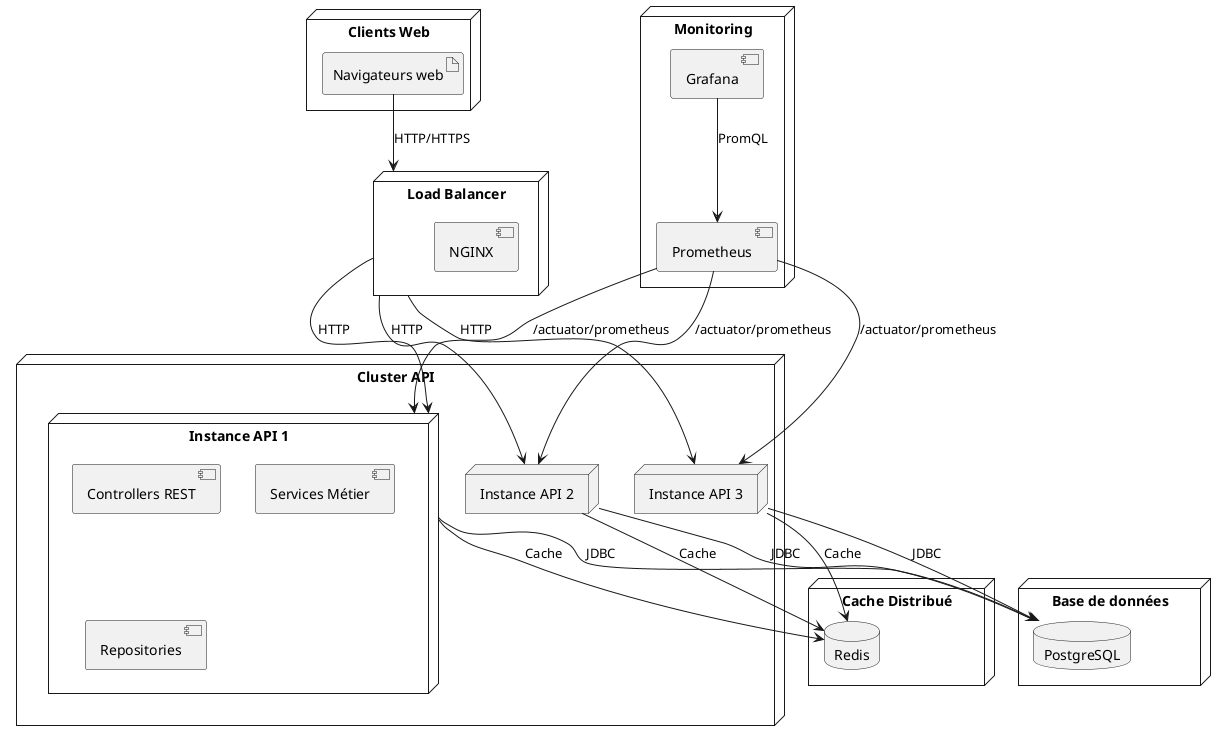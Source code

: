 @startuml

node "Clients Web" {
  artifact "Navigateurs web"
}

node "Load Balancer" as lb {
  component "NGINX"
}

node "Cluster API" {
  node "Instance API 1" {
    component "Controllers REST"
    component "Services Métier"
    component "Repositories"
  }
  node "Instance API 2" {
    component "Controllers REST"
    component "Services Métier"
    component "Repositories"
  }
  node "Instance API 3" {
    component "Controllers REST"
    component "Services Métier"
    component "Repositories"
  }
}

node "Cache Distribué" {
  database "Redis"
}

node "Base de données" {
  database "PostgreSQL"
}

node "Monitoring" {
  component "Prometheus"
  component "Grafana"
}

"Navigateurs web" --> lb : HTTP/HTTPS

"Grafana" --> "Prometheus" : PromQL

lb --> "Instance API 1" : HTTP
lb --> "Instance API 2" : HTTP
lb --> "Instance API 3" : HTTP

"Instance API 1" --> "Redis" : Cache
"Instance API 2" --> "Redis" : Cache
"Instance API 3" --> "Redis" : Cache

"Instance API 1" --> "PostgreSQL" : JDBC
"Instance API 2" --> "PostgreSQL" : JDBC
"Instance API 3" --> "PostgreSQL" : JDBC

"Prometheus" --> "Instance API 1" : /actuator/prometheus
"Prometheus" --> "Instance API 2" : /actuator/prometheus
"Prometheus" --> "Instance API 3" : /actuator/prometheus

@enduml